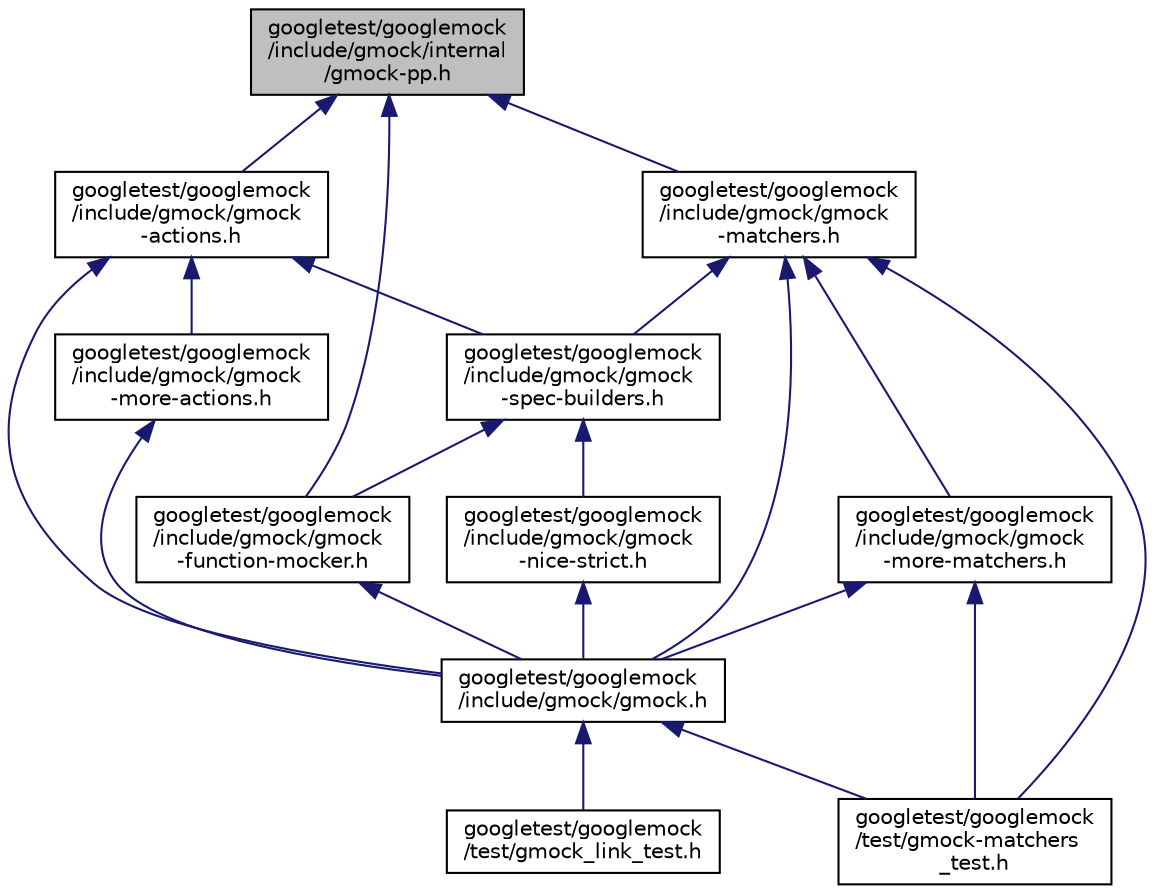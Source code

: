 digraph "googletest/googlemock/include/gmock/internal/gmock-pp.h"
{
  edge [fontname="Helvetica",fontsize="10",labelfontname="Helvetica",labelfontsize="10"];
  node [fontname="Helvetica",fontsize="10",shape=record];
  Node1 [label="googletest/googlemock\l/include/gmock/internal\l/gmock-pp.h",height=0.2,width=0.4,color="black", fillcolor="grey75", style="filled", fontcolor="black"];
  Node1 -> Node2 [dir="back",color="midnightblue",fontsize="10",style="solid",fontname="Helvetica"];
  Node2 [label="googletest/googlemock\l/include/gmock/gmock\l-actions.h",height=0.2,width=0.4,color="black", fillcolor="white", style="filled",URL="$gmock-actions_8h.html"];
  Node2 -> Node3 [dir="back",color="midnightblue",fontsize="10",style="solid",fontname="Helvetica"];
  Node3 [label="googletest/googlemock\l/include/gmock/gmock\l-more-actions.h",height=0.2,width=0.4,color="black", fillcolor="white", style="filled",URL="$gmock-more-actions_8h.html"];
  Node3 -> Node4 [dir="back",color="midnightblue",fontsize="10",style="solid",fontname="Helvetica"];
  Node4 [label="googletest/googlemock\l/include/gmock/gmock.h",height=0.2,width=0.4,color="black", fillcolor="white", style="filled",URL="$gmock_8h.html"];
  Node4 -> Node5 [dir="back",color="midnightblue",fontsize="10",style="solid",fontname="Helvetica"];
  Node5 [label="googletest/googlemock\l/test/gmock-matchers\l_test.h",height=0.2,width=0.4,color="black", fillcolor="white", style="filled",URL="$gmock-matchers__test_8h.html"];
  Node4 -> Node6 [dir="back",color="midnightblue",fontsize="10",style="solid",fontname="Helvetica"];
  Node6 [label="googletest/googlemock\l/test/gmock_link_test.h",height=0.2,width=0.4,color="black", fillcolor="white", style="filled",URL="$gmock__link__test_8h.html"];
  Node2 -> Node7 [dir="back",color="midnightblue",fontsize="10",style="solid",fontname="Helvetica"];
  Node7 [label="googletest/googlemock\l/include/gmock/gmock\l-spec-builders.h",height=0.2,width=0.4,color="black", fillcolor="white", style="filled",URL="$gmock-spec-builders_8h.html"];
  Node7 -> Node8 [dir="back",color="midnightblue",fontsize="10",style="solid",fontname="Helvetica"];
  Node8 [label="googletest/googlemock\l/include/gmock/gmock\l-function-mocker.h",height=0.2,width=0.4,color="black", fillcolor="white", style="filled",URL="$gmock-function-mocker_8h.html"];
  Node8 -> Node4 [dir="back",color="midnightblue",fontsize="10",style="solid",fontname="Helvetica"];
  Node7 -> Node9 [dir="back",color="midnightblue",fontsize="10",style="solid",fontname="Helvetica"];
  Node9 [label="googletest/googlemock\l/include/gmock/gmock\l-nice-strict.h",height=0.2,width=0.4,color="black", fillcolor="white", style="filled",URL="$gmock-nice-strict_8h.html"];
  Node9 -> Node4 [dir="back",color="midnightblue",fontsize="10",style="solid",fontname="Helvetica"];
  Node2 -> Node4 [dir="back",color="midnightblue",fontsize="10",style="solid",fontname="Helvetica"];
  Node1 -> Node8 [dir="back",color="midnightblue",fontsize="10",style="solid",fontname="Helvetica"];
  Node1 -> Node10 [dir="back",color="midnightblue",fontsize="10",style="solid",fontname="Helvetica"];
  Node10 [label="googletest/googlemock\l/include/gmock/gmock\l-matchers.h",height=0.2,width=0.4,color="black", fillcolor="white", style="filled",URL="$gmock-matchers_8h.html"];
  Node10 -> Node11 [dir="back",color="midnightblue",fontsize="10",style="solid",fontname="Helvetica"];
  Node11 [label="googletest/googlemock\l/include/gmock/gmock\l-more-matchers.h",height=0.2,width=0.4,color="black", fillcolor="white", style="filled",URL="$gmock-more-matchers_8h.html"];
  Node11 -> Node4 [dir="back",color="midnightblue",fontsize="10",style="solid",fontname="Helvetica"];
  Node11 -> Node5 [dir="back",color="midnightblue",fontsize="10",style="solid",fontname="Helvetica"];
  Node10 -> Node7 [dir="back",color="midnightblue",fontsize="10",style="solid",fontname="Helvetica"];
  Node10 -> Node4 [dir="back",color="midnightblue",fontsize="10",style="solid",fontname="Helvetica"];
  Node10 -> Node5 [dir="back",color="midnightblue",fontsize="10",style="solid",fontname="Helvetica"];
}
